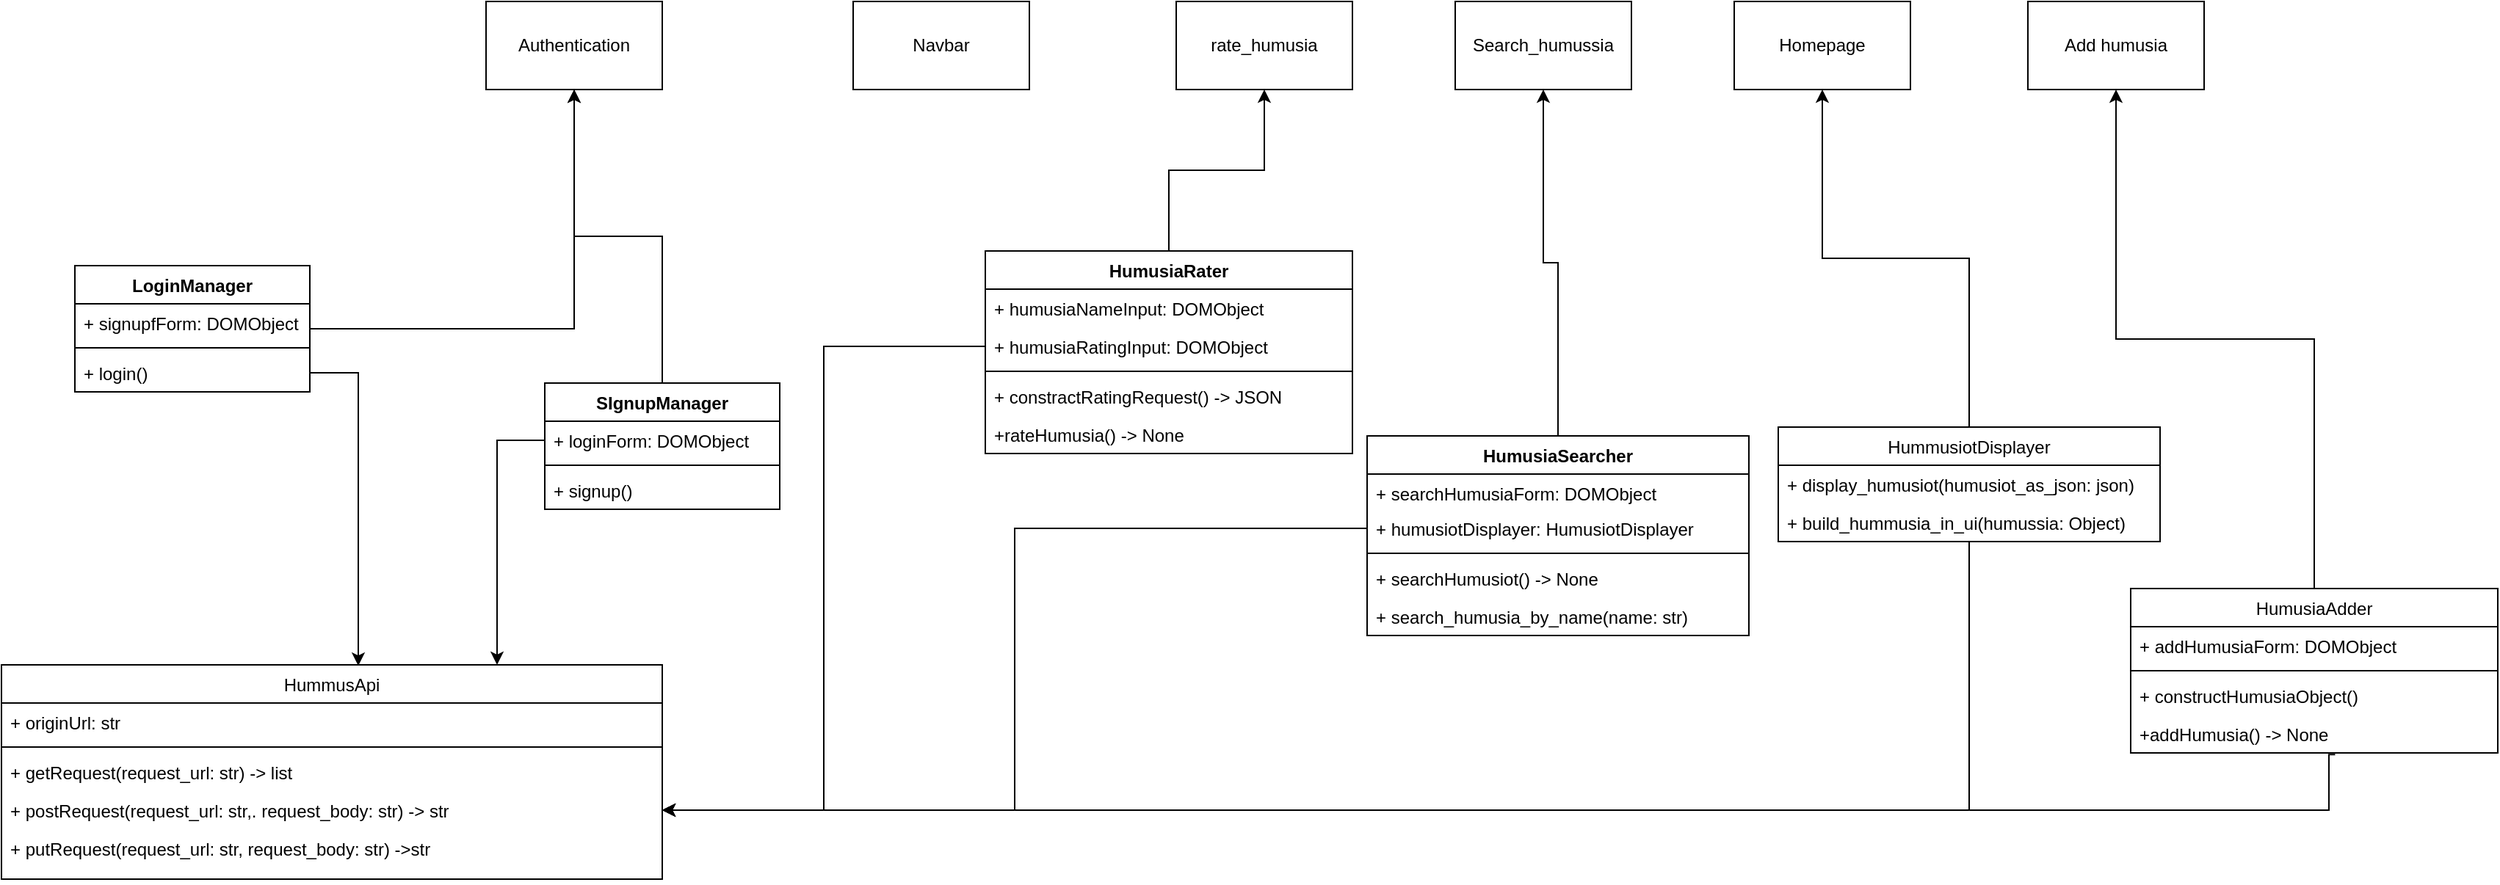 <mxfile version="13.9.9" type="device"><diagram id="K-DEoVwH_WIJyRdXSidf" name="‫עמוד-1‬"><mxGraphModel dx="2502" dy="998" grid="1" gridSize="10" guides="1" tooltips="1" connect="1" arrows="1" fold="1" page="1" pageScale="1" pageWidth="827" pageHeight="1169" math="0" shadow="0"><root><mxCell id="0"/><mxCell id="1" parent="0"/><mxCell id="QICWJ0v-WlvaSlDUL4Ga-1" value="Homepage" style="rounded=0;whiteSpace=wrap;html=1;" parent="1" vertex="1"><mxGeometry x="340" y="40" width="120" height="60" as="geometry"/></mxCell><mxCell id="QICWJ0v-WlvaSlDUL4Ga-2" value="Search_humussia" style="rounded=0;whiteSpace=wrap;html=1;" parent="1" vertex="1"><mxGeometry x="150" y="40" width="120" height="60" as="geometry"/></mxCell><mxCell id="QICWJ0v-WlvaSlDUL4Ga-3" value="Add humusia" style="rounded=0;whiteSpace=wrap;html=1;" parent="1" vertex="1"><mxGeometry x="540" y="40" width="120" height="60" as="geometry"/></mxCell><mxCell id="QICWJ0v-WlvaSlDUL4Ga-4" value="rate_humusia" style="rounded=0;whiteSpace=wrap;html=1;" parent="1" vertex="1"><mxGeometry x="-40" y="40" width="120" height="60" as="geometry"/></mxCell><mxCell id="QICWJ0v-WlvaSlDUL4Ga-5" value="Navbar" style="rounded=0;whiteSpace=wrap;html=1;" parent="1" vertex="1"><mxGeometry x="-260" y="40" width="120" height="60" as="geometry"/></mxCell><mxCell id="QICWJ0v-WlvaSlDUL4Ga-6" value="HummusApi" style="swimlane;fontStyle=0;childLayout=stackLayout;horizontal=1;startSize=26;fillColor=none;horizontalStack=0;resizeParent=1;resizeParentMax=0;resizeLast=0;collapsible=1;marginBottom=0;" parent="1" vertex="1"><mxGeometry x="-840" y="492" width="450" height="146" as="geometry"/></mxCell><mxCell id="QICWJ0v-WlvaSlDUL4Ga-10" value="+ originUrl: str" style="text;strokeColor=none;fillColor=none;align=left;verticalAlign=top;spacingLeft=4;spacingRight=4;overflow=hidden;rotatable=0;points=[[0,0.5],[1,0.5]];portConstraint=eastwest;" parent="QICWJ0v-WlvaSlDUL4Ga-6" vertex="1"><mxGeometry y="26" width="450" height="26" as="geometry"/></mxCell><mxCell id="QICWJ0v-WlvaSlDUL4Ga-11" value="" style="line;strokeWidth=1;fillColor=none;align=left;verticalAlign=middle;spacingTop=-1;spacingLeft=3;spacingRight=3;rotatable=0;labelPosition=right;points=[];portConstraint=eastwest;" parent="QICWJ0v-WlvaSlDUL4Ga-6" vertex="1"><mxGeometry y="52" width="450" height="8" as="geometry"/></mxCell><mxCell id="QICWJ0v-WlvaSlDUL4Ga-7" value="+ getRequest(request_url: str) -&gt; list" style="text;strokeColor=none;fillColor=none;align=left;verticalAlign=top;spacingLeft=4;spacingRight=4;overflow=hidden;rotatable=0;points=[[0,0.5],[1,0.5]];portConstraint=eastwest;" parent="QICWJ0v-WlvaSlDUL4Ga-6" vertex="1"><mxGeometry y="60" width="450" height="26" as="geometry"/></mxCell><mxCell id="QICWJ0v-WlvaSlDUL4Ga-8" value="+ postRequest(request_url: str,. request_body: str) -&gt; str" style="text;strokeColor=none;fillColor=none;align=left;verticalAlign=top;spacingLeft=4;spacingRight=4;overflow=hidden;rotatable=0;points=[[0,0.5],[1,0.5]];portConstraint=eastwest;" parent="QICWJ0v-WlvaSlDUL4Ga-6" vertex="1"><mxGeometry y="86" width="450" height="26" as="geometry"/></mxCell><mxCell id="QICWJ0v-WlvaSlDUL4Ga-9" value="+ putRequest(request_url: str, request_body: str) -&gt;str" style="text;strokeColor=none;fillColor=none;align=left;verticalAlign=top;spacingLeft=4;spacingRight=4;overflow=hidden;rotatable=0;points=[[0,0.5],[1,0.5]];portConstraint=eastwest;" parent="QICWJ0v-WlvaSlDUL4Ga-6" vertex="1"><mxGeometry y="112" width="450" height="34" as="geometry"/></mxCell><mxCell id="QICWJ0v-WlvaSlDUL4Ga-24" style="edgeStyle=orthogonalEdgeStyle;rounded=0;orthogonalLoop=1;jettySize=auto;html=1;entryX=0.5;entryY=1;entryDx=0;entryDy=0;" parent="1" source="QICWJ0v-WlvaSlDUL4Ga-12" target="QICWJ0v-WlvaSlDUL4Ga-1" edge="1"><mxGeometry relative="1" as="geometry"/></mxCell><mxCell id="7cdRHJhIVXP3G6kc2_lb-12" style="edgeStyle=orthogonalEdgeStyle;rounded=0;orthogonalLoop=1;jettySize=auto;html=1;entryX=1;entryY=0.5;entryDx=0;entryDy=0;" parent="1" source="QICWJ0v-WlvaSlDUL4Ga-12" target="QICWJ0v-WlvaSlDUL4Ga-8" edge="1"><mxGeometry relative="1" as="geometry"/></mxCell><mxCell id="QICWJ0v-WlvaSlDUL4Ga-12" value="HummusiotDisplayer" style="swimlane;fontStyle=0;childLayout=stackLayout;horizontal=1;startSize=26;fillColor=none;horizontalStack=0;resizeParent=1;resizeParentMax=0;resizeLast=0;collapsible=1;marginBottom=0;" parent="1" vertex="1"><mxGeometry x="370" y="330" width="260" height="78" as="geometry"/></mxCell><mxCell id="QICWJ0v-WlvaSlDUL4Ga-13" value="+ display_humusiot(humusiot_as_json: json)" style="text;strokeColor=none;fillColor=none;align=left;verticalAlign=top;spacingLeft=4;spacingRight=4;overflow=hidden;rotatable=0;points=[[0,0.5],[1,0.5]];portConstraint=eastwest;" parent="QICWJ0v-WlvaSlDUL4Ga-12" vertex="1"><mxGeometry y="26" width="260" height="26" as="geometry"/></mxCell><mxCell id="QICWJ0v-WlvaSlDUL4Ga-14" value="+ build_hummusia_in_ui(humussia: Object)" style="text;strokeColor=none;fillColor=none;align=left;verticalAlign=top;spacingLeft=4;spacingRight=4;overflow=hidden;rotatable=0;points=[[0,0.5],[1,0.5]];portConstraint=eastwest;" parent="QICWJ0v-WlvaSlDUL4Ga-12" vertex="1"><mxGeometry y="52" width="260" height="26" as="geometry"/></mxCell><mxCell id="QICWJ0v-WlvaSlDUL4Ga-42" style="edgeStyle=orthogonalEdgeStyle;rounded=0;orthogonalLoop=1;jettySize=auto;html=1;entryX=0.5;entryY=1;entryDx=0;entryDy=0;" parent="1" source="QICWJ0v-WlvaSlDUL4Ga-20" target="QICWJ0v-WlvaSlDUL4Ga-3" edge="1"><mxGeometry relative="1" as="geometry"/></mxCell><mxCell id="QICWJ0v-WlvaSlDUL4Ga-20" value="HumusiaAdder" style="swimlane;fontStyle=0;childLayout=stackLayout;horizontal=1;startSize=26;fillColor=none;horizontalStack=0;resizeParent=1;resizeParentMax=0;resizeLast=0;collapsible=1;marginBottom=0;" parent="1" vertex="1"><mxGeometry x="610" y="440" width="250" height="112" as="geometry"/></mxCell><mxCell id="QICWJ0v-WlvaSlDUL4Ga-21" value="+ addHumusiaForm: DOMObject" style="text;strokeColor=none;fillColor=none;align=left;verticalAlign=top;spacingLeft=4;spacingRight=4;overflow=hidden;rotatable=0;points=[[0,0.5],[1,0.5]];portConstraint=eastwest;" parent="QICWJ0v-WlvaSlDUL4Ga-20" vertex="1"><mxGeometry y="26" width="250" height="26" as="geometry"/></mxCell><mxCell id="QICWJ0v-WlvaSlDUL4Ga-30" value="" style="line;strokeWidth=1;fillColor=none;align=left;verticalAlign=middle;spacingTop=-1;spacingLeft=3;spacingRight=3;rotatable=0;labelPosition=right;points=[];portConstraint=eastwest;" parent="QICWJ0v-WlvaSlDUL4Ga-20" vertex="1"><mxGeometry y="52" width="250" height="8" as="geometry"/></mxCell><mxCell id="QICWJ0v-WlvaSlDUL4Ga-22" value="+ constructHumusiaObject()" style="text;strokeColor=none;fillColor=none;align=left;verticalAlign=top;spacingLeft=4;spacingRight=4;overflow=hidden;rotatable=0;points=[[0,0.5],[1,0.5]];portConstraint=eastwest;" parent="QICWJ0v-WlvaSlDUL4Ga-20" vertex="1"><mxGeometry y="60" width="250" height="26" as="geometry"/></mxCell><mxCell id="QICWJ0v-WlvaSlDUL4Ga-23" value="+addHumusia() -&gt; None" style="text;strokeColor=none;fillColor=none;align=left;verticalAlign=top;spacingLeft=4;spacingRight=4;overflow=hidden;rotatable=0;points=[[0,0.5],[1,0.5]];portConstraint=eastwest;" parent="QICWJ0v-WlvaSlDUL4Ga-20" vertex="1"><mxGeometry y="86" width="250" height="26" as="geometry"/></mxCell><mxCell id="QICWJ0v-WlvaSlDUL4Ga-43" style="edgeStyle=orthogonalEdgeStyle;rounded=0;orthogonalLoop=1;jettySize=auto;html=1;entryX=0.5;entryY=1;entryDx=0;entryDy=0;" parent="1" source="QICWJ0v-WlvaSlDUL4Ga-25" target="QICWJ0v-WlvaSlDUL4Ga-2" edge="1"><mxGeometry relative="1" as="geometry"/></mxCell><mxCell id="QICWJ0v-WlvaSlDUL4Ga-25" value="HumusiaSearcher" style="swimlane;fontStyle=1;align=center;verticalAlign=top;childLayout=stackLayout;horizontal=1;startSize=26;horizontalStack=0;resizeParent=1;resizeParentMax=0;resizeLast=0;collapsible=1;marginBottom=0;" parent="1" vertex="1"><mxGeometry x="90" y="336" width="260" height="136" as="geometry"/></mxCell><mxCell id="QICWJ0v-WlvaSlDUL4Ga-26" value="+ searchHumusiaForm: DOMObject" style="text;strokeColor=none;fillColor=none;align=left;verticalAlign=top;spacingLeft=4;spacingRight=4;overflow=hidden;rotatable=0;points=[[0,0.5],[1,0.5]];portConstraint=eastwest;" parent="QICWJ0v-WlvaSlDUL4Ga-25" vertex="1"><mxGeometry y="26" width="260" height="24" as="geometry"/></mxCell><mxCell id="QICWJ0v-WlvaSlDUL4Ga-29" value="+ humusiotDisplayer: HumusiotDisplayer" style="text;strokeColor=none;fillColor=none;align=left;verticalAlign=top;spacingLeft=4;spacingRight=4;overflow=hidden;rotatable=0;points=[[0,0.5],[1,0.5]];portConstraint=eastwest;" parent="QICWJ0v-WlvaSlDUL4Ga-25" vertex="1"><mxGeometry y="50" width="260" height="26" as="geometry"/></mxCell><mxCell id="QICWJ0v-WlvaSlDUL4Ga-27" value="" style="line;strokeWidth=1;fillColor=none;align=left;verticalAlign=middle;spacingTop=-1;spacingLeft=3;spacingRight=3;rotatable=0;labelPosition=right;points=[];portConstraint=eastwest;" parent="QICWJ0v-WlvaSlDUL4Ga-25" vertex="1"><mxGeometry y="76" width="260" height="8" as="geometry"/></mxCell><mxCell id="QICWJ0v-WlvaSlDUL4Ga-28" value="+ searchHumusiot() -&gt; None" style="text;strokeColor=none;fillColor=none;align=left;verticalAlign=top;spacingLeft=4;spacingRight=4;overflow=hidden;rotatable=0;points=[[0,0.5],[1,0.5]];portConstraint=eastwest;" parent="QICWJ0v-WlvaSlDUL4Ga-25" vertex="1"><mxGeometry y="84" width="260" height="26" as="geometry"/></mxCell><mxCell id="QICWJ0v-WlvaSlDUL4Ga-48" value="+ search_humusia_by_name(name: str) " style="text;strokeColor=none;fillColor=none;align=left;verticalAlign=top;spacingLeft=4;spacingRight=4;overflow=hidden;rotatable=0;points=[[0,0.5],[1,0.5]];portConstraint=eastwest;" parent="QICWJ0v-WlvaSlDUL4Ga-25" vertex="1"><mxGeometry y="110" width="260" height="26" as="geometry"/></mxCell><mxCell id="7cdRHJhIVXP3G6kc2_lb-8" style="edgeStyle=orthogonalEdgeStyle;rounded=0;orthogonalLoop=1;jettySize=auto;html=1;entryX=0.5;entryY=1;entryDx=0;entryDy=0;" parent="1" source="QICWJ0v-WlvaSlDUL4Ga-35" target="QICWJ0v-WlvaSlDUL4Ga-4" edge="1"><mxGeometry relative="1" as="geometry"/></mxCell><mxCell id="QICWJ0v-WlvaSlDUL4Ga-35" value="HumusiaRater" style="swimlane;fontStyle=1;align=center;verticalAlign=top;childLayout=stackLayout;horizontal=1;startSize=26;horizontalStack=0;resizeParent=1;resizeParentMax=0;resizeLast=0;collapsible=1;marginBottom=0;" parent="1" vertex="1"><mxGeometry x="-170" y="210" width="250" height="138" as="geometry"/></mxCell><mxCell id="QICWJ0v-WlvaSlDUL4Ga-36" value="+ humusiaNameInput: DOMObject" style="text;strokeColor=none;fillColor=none;align=left;verticalAlign=top;spacingLeft=4;spacingRight=4;overflow=hidden;rotatable=0;points=[[0,0.5],[1,0.5]];portConstraint=eastwest;" parent="QICWJ0v-WlvaSlDUL4Ga-35" vertex="1"><mxGeometry y="26" width="250" height="26" as="geometry"/></mxCell><mxCell id="QICWJ0v-WlvaSlDUL4Ga-45" value="+ humusiaRatingInput: DOMObject" style="text;strokeColor=none;fillColor=none;align=left;verticalAlign=top;spacingLeft=4;spacingRight=4;overflow=hidden;rotatable=0;points=[[0,0.5],[1,0.5]];portConstraint=eastwest;" parent="QICWJ0v-WlvaSlDUL4Ga-35" vertex="1"><mxGeometry y="52" width="250" height="26" as="geometry"/></mxCell><mxCell id="QICWJ0v-WlvaSlDUL4Ga-37" value="" style="line;strokeWidth=1;fillColor=none;align=left;verticalAlign=middle;spacingTop=-1;spacingLeft=3;spacingRight=3;rotatable=0;labelPosition=right;points=[];portConstraint=eastwest;" parent="QICWJ0v-WlvaSlDUL4Ga-35" vertex="1"><mxGeometry y="78" width="250" height="8" as="geometry"/></mxCell><mxCell id="QICWJ0v-WlvaSlDUL4Ga-52" value="+ constractRatingRequest() -&gt; JSON" style="text;strokeColor=none;fillColor=none;align=left;verticalAlign=top;spacingLeft=4;spacingRight=4;overflow=hidden;rotatable=0;points=[[0,0.5],[1,0.5]];portConstraint=eastwest;" parent="QICWJ0v-WlvaSlDUL4Ga-35" vertex="1"><mxGeometry y="86" width="250" height="26" as="geometry"/></mxCell><mxCell id="QICWJ0v-WlvaSlDUL4Ga-38" value="+rateHumusia() -&gt; None" style="text;strokeColor=none;fillColor=none;align=left;verticalAlign=top;spacingLeft=4;spacingRight=4;overflow=hidden;rotatable=0;points=[[0,0.5],[1,0.5]];portConstraint=eastwest;" parent="QICWJ0v-WlvaSlDUL4Ga-35" vertex="1"><mxGeometry y="112" width="250" height="26" as="geometry"/></mxCell><mxCell id="7cdRHJhIVXP3G6kc2_lb-1" value="Authentication" style="rounded=0;whiteSpace=wrap;html=1;" parent="1" vertex="1"><mxGeometry x="-510" y="40" width="120" height="60" as="geometry"/></mxCell><mxCell id="7cdRHJhIVXP3G6kc2_lb-13" style="edgeStyle=orthogonalEdgeStyle;rounded=0;orthogonalLoop=1;jettySize=auto;html=1;entryX=0.5;entryY=1;entryDx=0;entryDy=0;" parent="1" source="7cdRHJhIVXP3G6kc2_lb-2" target="7cdRHJhIVXP3G6kc2_lb-1" edge="1"><mxGeometry relative="1" as="geometry"/></mxCell><mxCell id="7cdRHJhIVXP3G6kc2_lb-2" value="LoginManager" style="swimlane;fontStyle=1;align=center;verticalAlign=top;childLayout=stackLayout;horizontal=1;startSize=26;horizontalStack=0;resizeParent=1;resizeParentMax=0;resizeLast=0;collapsible=1;marginBottom=0;" parent="1" vertex="1"><mxGeometry x="-790" y="220" width="160" height="86" as="geometry"/></mxCell><mxCell id="7cdRHJhIVXP3G6kc2_lb-3" value="+ signupfForm: DOMObject" style="text;strokeColor=none;fillColor=none;align=left;verticalAlign=top;spacingLeft=4;spacingRight=4;overflow=hidden;rotatable=0;points=[[0,0.5],[1,0.5]];portConstraint=eastwest;" parent="7cdRHJhIVXP3G6kc2_lb-2" vertex="1"><mxGeometry y="26" width="160" height="26" as="geometry"/></mxCell><mxCell id="7cdRHJhIVXP3G6kc2_lb-4" value="" style="line;strokeWidth=1;fillColor=none;align=left;verticalAlign=middle;spacingTop=-1;spacingLeft=3;spacingRight=3;rotatable=0;labelPosition=right;points=[];portConstraint=eastwest;" parent="7cdRHJhIVXP3G6kc2_lb-2" vertex="1"><mxGeometry y="52" width="160" height="8" as="geometry"/></mxCell><mxCell id="7cdRHJhIVXP3G6kc2_lb-5" value="+ login()" style="text;strokeColor=none;fillColor=none;align=left;verticalAlign=top;spacingLeft=4;spacingRight=4;overflow=hidden;rotatable=0;points=[[0,0.5],[1,0.5]];portConstraint=eastwest;" parent="7cdRHJhIVXP3G6kc2_lb-2" vertex="1"><mxGeometry y="60" width="160" height="26" as="geometry"/></mxCell><mxCell id="7cdRHJhIVXP3G6kc2_lb-7" style="edgeStyle=orthogonalEdgeStyle;rounded=0;orthogonalLoop=1;jettySize=auto;html=1;entryX=1;entryY=0.5;entryDx=0;entryDy=0;" parent="1" source="QICWJ0v-WlvaSlDUL4Ga-29" target="QICWJ0v-WlvaSlDUL4Ga-8" edge="1"><mxGeometry relative="1" as="geometry"/></mxCell><mxCell id="7cdRHJhIVXP3G6kc2_lb-9" style="edgeStyle=orthogonalEdgeStyle;rounded=0;orthogonalLoop=1;jettySize=auto;html=1;exitX=0;exitY=0.5;exitDx=0;exitDy=0;entryX=1;entryY=0.5;entryDx=0;entryDy=0;" parent="1" source="QICWJ0v-WlvaSlDUL4Ga-45" target="QICWJ0v-WlvaSlDUL4Ga-8" edge="1"><mxGeometry relative="1" as="geometry"/></mxCell><mxCell id="7cdRHJhIVXP3G6kc2_lb-10" style="edgeStyle=orthogonalEdgeStyle;rounded=0;orthogonalLoop=1;jettySize=auto;html=1;entryX=1;entryY=0.5;entryDx=0;entryDy=0;exitX=0.557;exitY=1.044;exitDx=0;exitDy=0;exitPerimeter=0;" parent="1" source="QICWJ0v-WlvaSlDUL4Ga-23" target="QICWJ0v-WlvaSlDUL4Ga-8" edge="1"><mxGeometry relative="1" as="geometry"><mxPoint x="745" y="560" as="sourcePoint"/><Array as="points"><mxPoint x="745" y="553"/><mxPoint x="745" y="591"/></Array></mxGeometry></mxCell><mxCell id="7cdRHJhIVXP3G6kc2_lb-23" style="edgeStyle=orthogonalEdgeStyle;rounded=0;orthogonalLoop=1;jettySize=auto;html=1;entryX=0.5;entryY=1;entryDx=0;entryDy=0;" parent="1" source="7cdRHJhIVXP3G6kc2_lb-15" target="7cdRHJhIVXP3G6kc2_lb-1" edge="1"><mxGeometry relative="1" as="geometry"/></mxCell><mxCell id="7cdRHJhIVXP3G6kc2_lb-15" value="SIgnupManager" style="swimlane;fontStyle=1;align=center;verticalAlign=top;childLayout=stackLayout;horizontal=1;startSize=26;horizontalStack=0;resizeParent=1;resizeParentMax=0;resizeLast=0;collapsible=1;marginBottom=0;" parent="1" vertex="1"><mxGeometry x="-470" y="300" width="160" height="86" as="geometry"/></mxCell><mxCell id="7cdRHJhIVXP3G6kc2_lb-16" value="+ loginForm: DOMObject" style="text;strokeColor=none;fillColor=none;align=left;verticalAlign=top;spacingLeft=4;spacingRight=4;overflow=hidden;rotatable=0;points=[[0,0.5],[1,0.5]];portConstraint=eastwest;" parent="7cdRHJhIVXP3G6kc2_lb-15" vertex="1"><mxGeometry y="26" width="160" height="26" as="geometry"/></mxCell><mxCell id="7cdRHJhIVXP3G6kc2_lb-17" value="" style="line;strokeWidth=1;fillColor=none;align=left;verticalAlign=middle;spacingTop=-1;spacingLeft=3;spacingRight=3;rotatable=0;labelPosition=right;points=[];portConstraint=eastwest;" parent="7cdRHJhIVXP3G6kc2_lb-15" vertex="1"><mxGeometry y="52" width="160" height="8" as="geometry"/></mxCell><mxCell id="7cdRHJhIVXP3G6kc2_lb-18" value="+ signup()" style="text;strokeColor=none;fillColor=none;align=left;verticalAlign=top;spacingLeft=4;spacingRight=4;overflow=hidden;rotatable=0;points=[[0,0.5],[1,0.5]];portConstraint=eastwest;" parent="7cdRHJhIVXP3G6kc2_lb-15" vertex="1"><mxGeometry y="60" width="160" height="26" as="geometry"/></mxCell><mxCell id="7cdRHJhIVXP3G6kc2_lb-21" style="edgeStyle=orthogonalEdgeStyle;rounded=0;orthogonalLoop=1;jettySize=auto;html=1;entryX=0.54;entryY=0.004;entryDx=0;entryDy=0;entryPerimeter=0;" parent="1" source="7cdRHJhIVXP3G6kc2_lb-5" target="QICWJ0v-WlvaSlDUL4Ga-6" edge="1"><mxGeometry relative="1" as="geometry"/></mxCell><mxCell id="7cdRHJhIVXP3G6kc2_lb-22" style="edgeStyle=orthogonalEdgeStyle;rounded=0;orthogonalLoop=1;jettySize=auto;html=1;entryX=0.75;entryY=0;entryDx=0;entryDy=0;" parent="1" source="7cdRHJhIVXP3G6kc2_lb-16" target="QICWJ0v-WlvaSlDUL4Ga-6" edge="1"><mxGeometry relative="1" as="geometry"/></mxCell></root></mxGraphModel></diagram></mxfile>